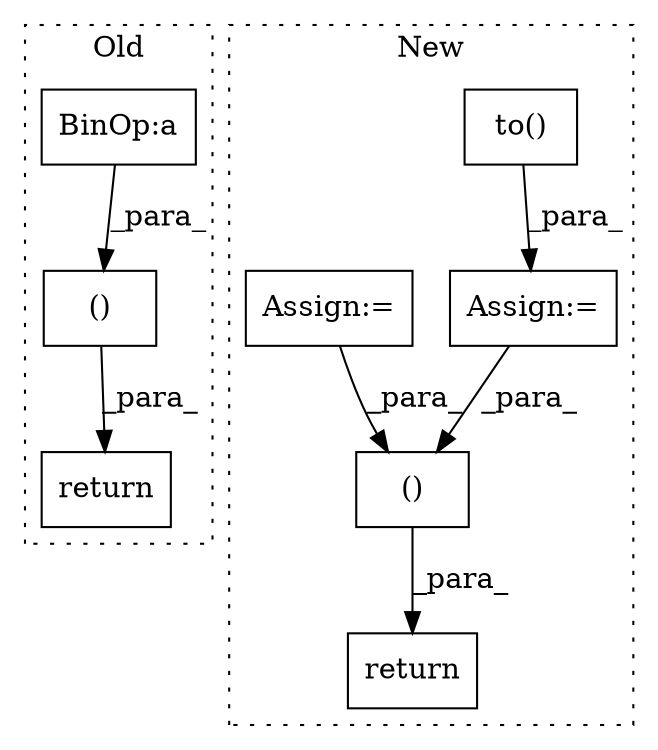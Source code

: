 digraph G {
subgraph cluster0 {
1 [label="return" a="93" s="12517" l="7" shape="box"];
7 [label="()" a="54" s="12537" l="4" shape="box"];
8 [label="BinOp:a" a="82" s="12527" l="1" shape="box"];
label = "Old";
style="dotted";
}
subgraph cluster1 {
2 [label="to()" a="75" s="11621,11647" l="20,1" shape="box"];
3 [label="return" a="93" s="13161" l="7" shape="box"];
4 [label="Assign:=" a="68" s="11618" l="3" shape="box"];
5 [label="Assign:=" a="68" s="11660" l="3" shape="box"];
6 [label="()" a="54" s="13176" l="4" shape="box"];
label = "New";
style="dotted";
}
2 -> 4 [label="_para_"];
4 -> 6 [label="_para_"];
5 -> 6 [label="_para_"];
6 -> 3 [label="_para_"];
7 -> 1 [label="_para_"];
8 -> 7 [label="_para_"];
}
